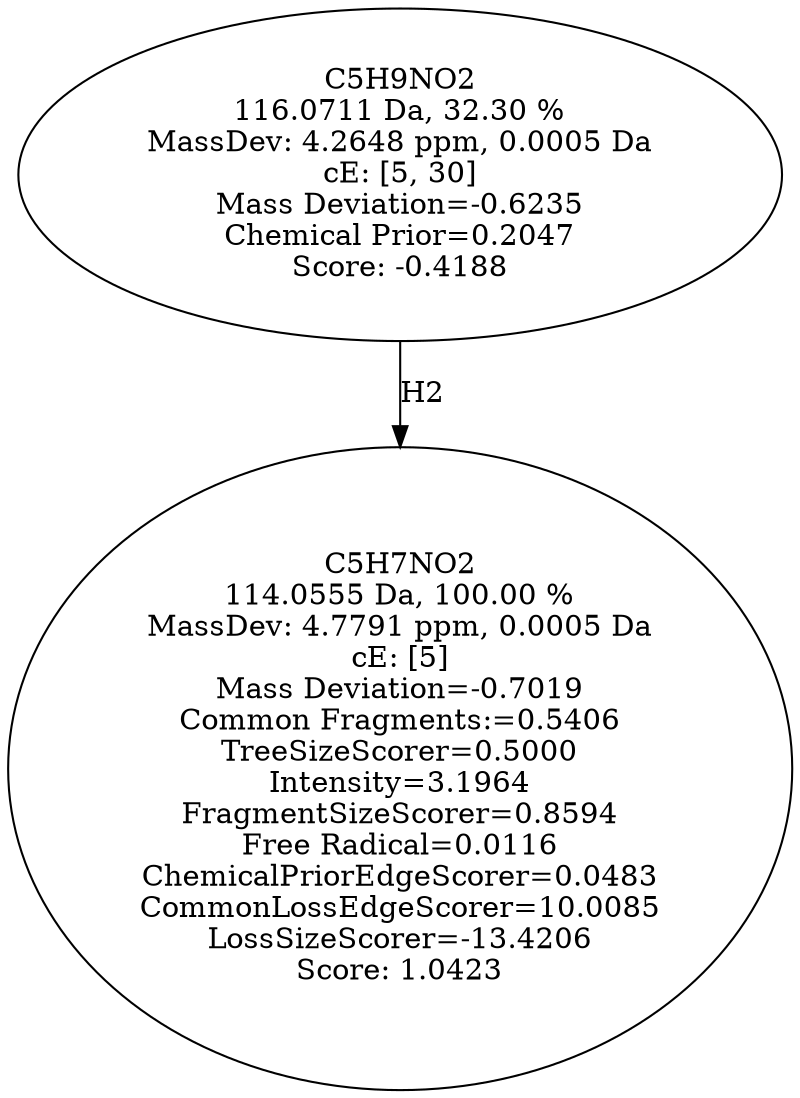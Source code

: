 strict digraph {
v1 [label="C5H7NO2\n114.0555 Da, 100.00 %\nMassDev: 4.7791 ppm, 0.0005 Da\ncE: [5]\nMass Deviation=-0.7019\nCommon Fragments:=0.5406\nTreeSizeScorer=0.5000\nIntensity=3.1964\nFragmentSizeScorer=0.8594\nFree Radical=0.0116\nChemicalPriorEdgeScorer=0.0483\nCommonLossEdgeScorer=10.0085\nLossSizeScorer=-13.4206\nScore: 1.0423"];
v2 [label="C5H9NO2\n116.0711 Da, 32.30 %\nMassDev: 4.2648 ppm, 0.0005 Da\ncE: [5, 30]\nMass Deviation=-0.6235\nChemical Prior=0.2047\nScore: -0.4188"];
v2 -> v1 [label="H2"];
}